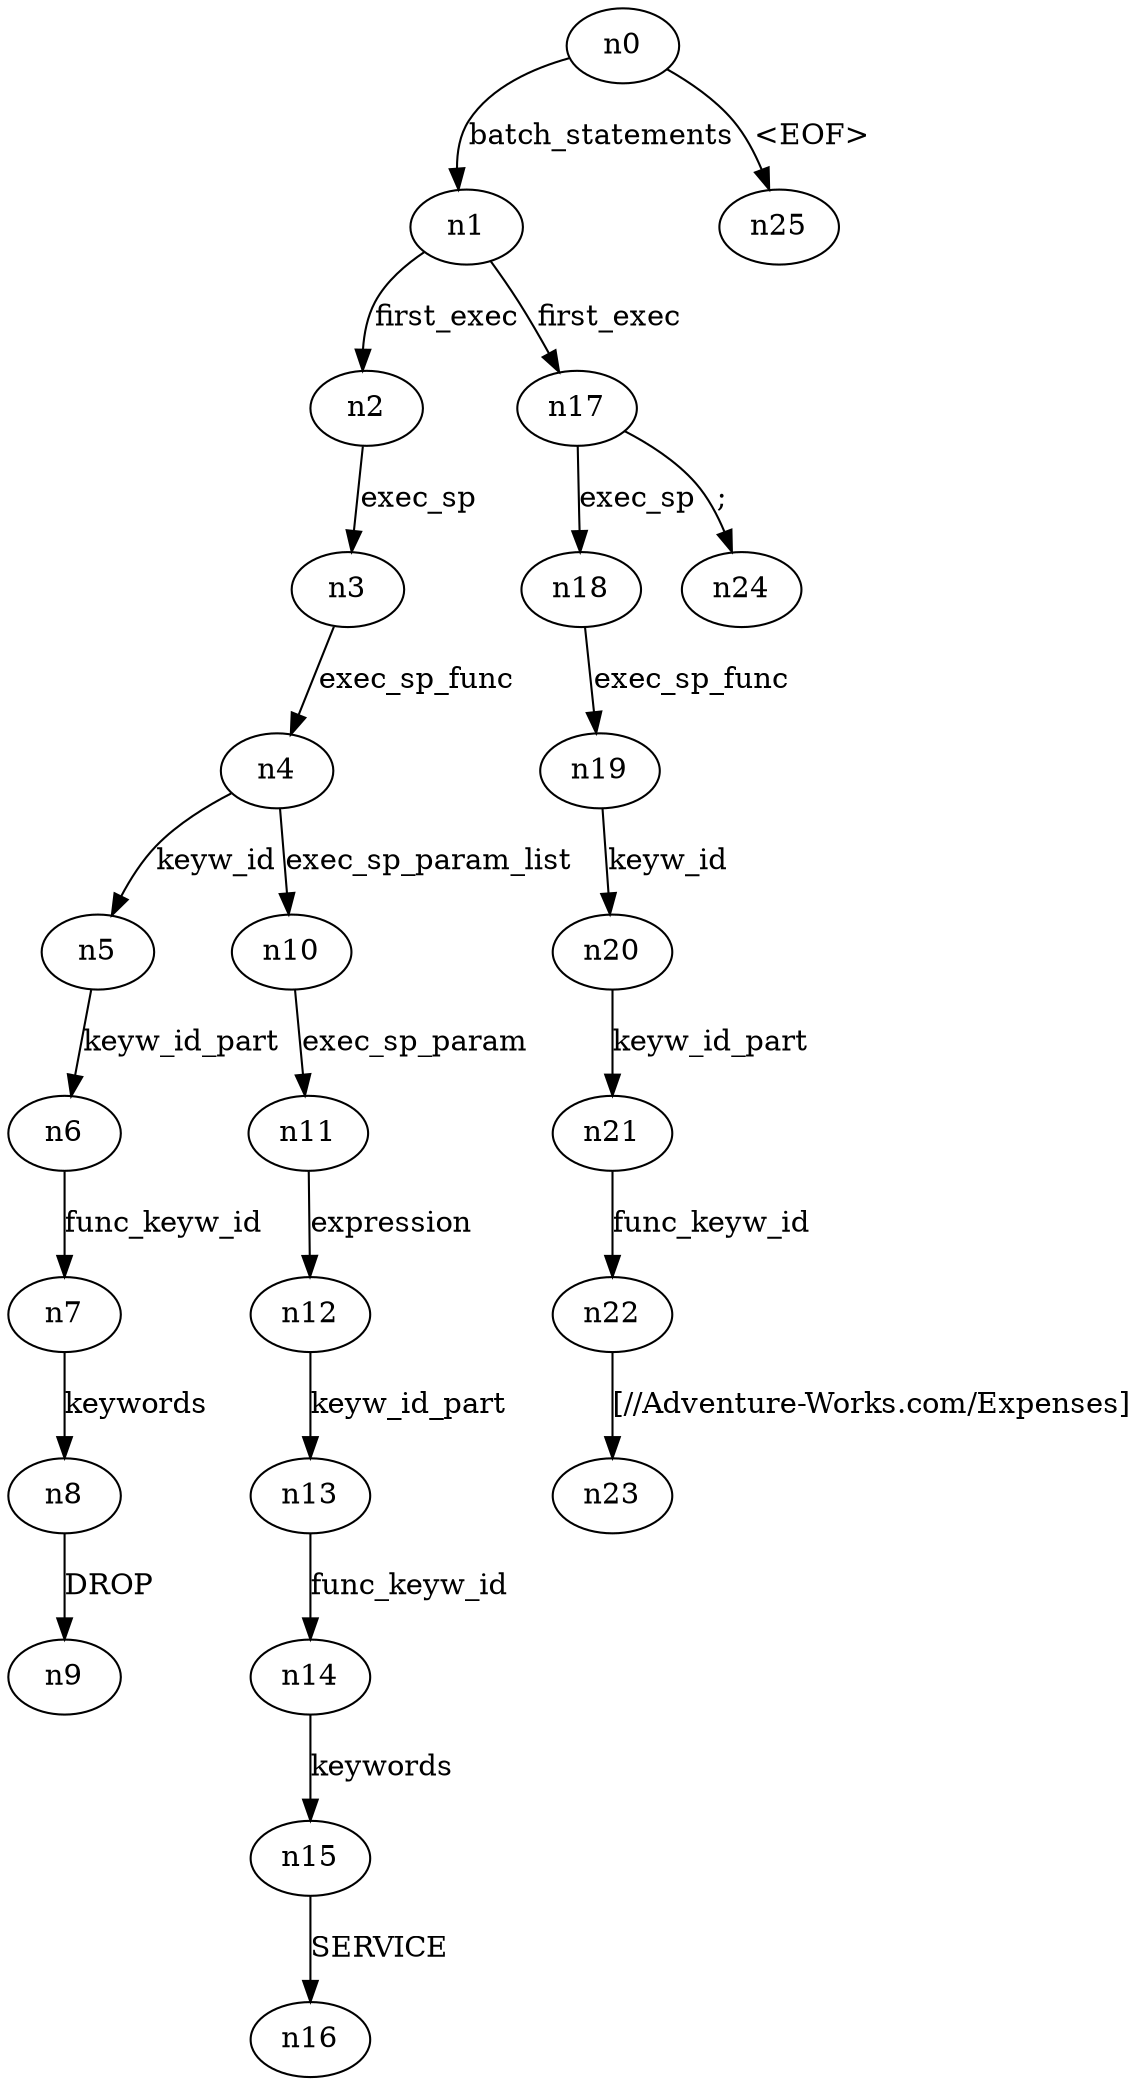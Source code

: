 digraph ParseTree {
  n0 -> n1 [label="batch_statements"];
  n1 -> n2 [label="first_exec"];
  n2 -> n3 [label="exec_sp"];
  n3 -> n4 [label="exec_sp_func"];
  n4 -> n5 [label="keyw_id"];
  n5 -> n6 [label="keyw_id_part"];
  n6 -> n7 [label="func_keyw_id"];
  n7 -> n8 [label="keywords"];
  n8 -> n9 [label="DROP"];
  n4 -> n10 [label="exec_sp_param_list"];
  n10 -> n11 [label="exec_sp_param"];
  n11 -> n12 [label="expression"];
  n12 -> n13 [label="keyw_id_part"];
  n13 -> n14 [label="func_keyw_id"];
  n14 -> n15 [label="keywords"];
  n15 -> n16 [label="SERVICE"];
  n1 -> n17 [label="first_exec"];
  n17 -> n18 [label="exec_sp"];
  n18 -> n19 [label="exec_sp_func"];
  n19 -> n20 [label="keyw_id"];
  n20 -> n21 [label="keyw_id_part"];
  n21 -> n22 [label="func_keyw_id"];
  n22 -> n23 [label="[//Adventure-Works.com/Expenses]"];
  n17 -> n24 [label=";"];
  n0 -> n25 [label="<EOF>"];
}